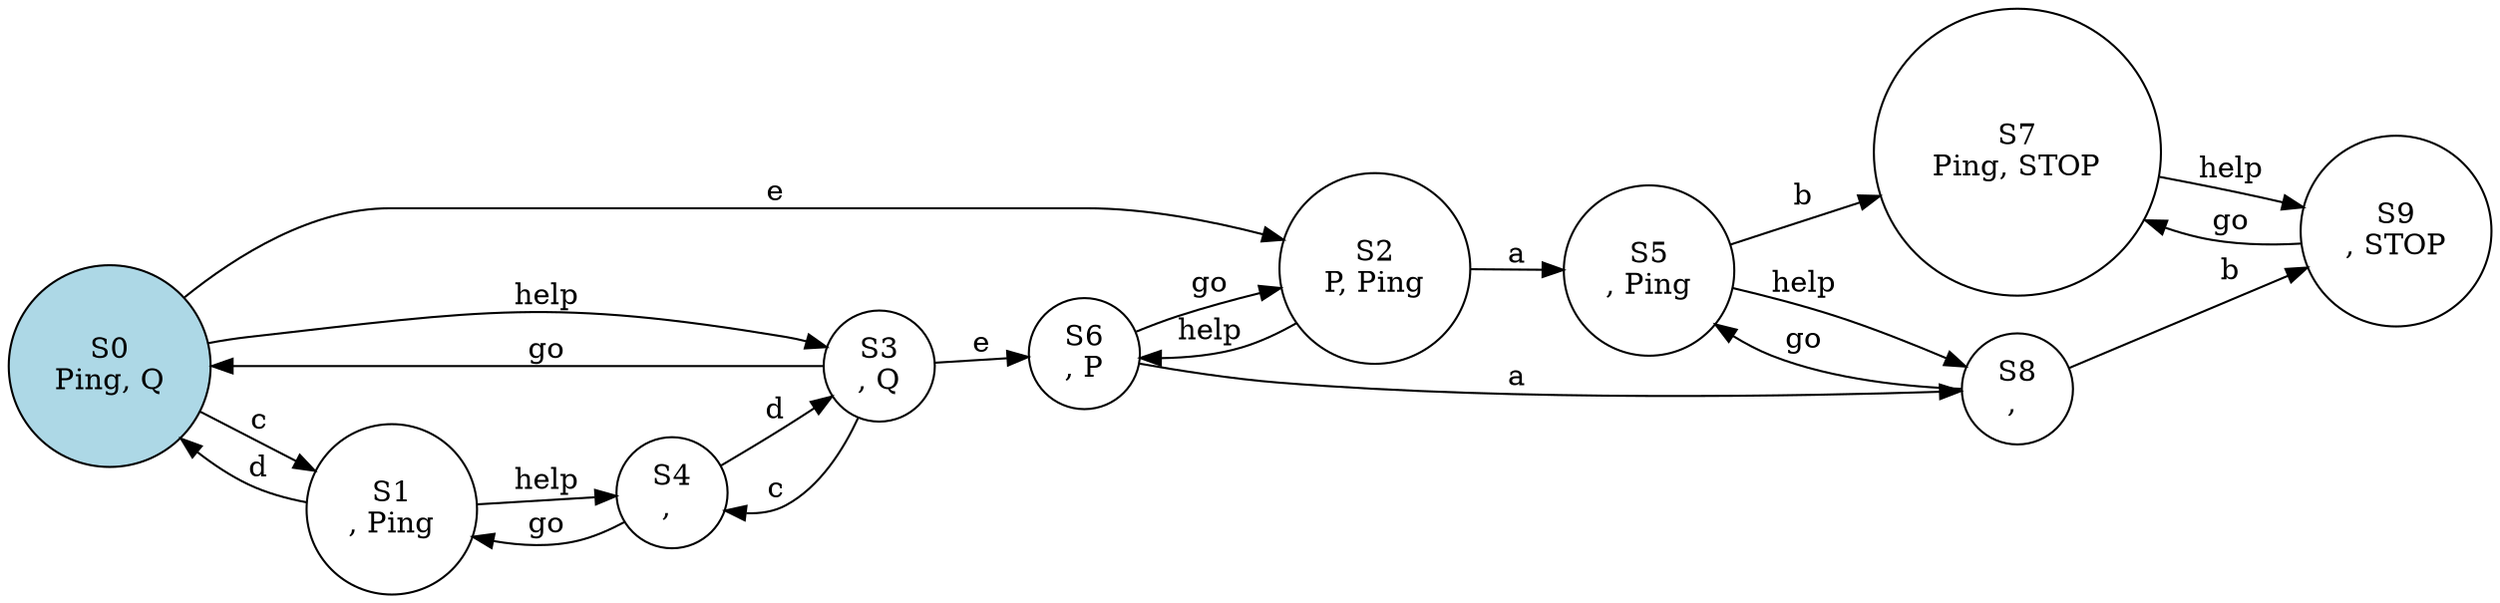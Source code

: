 digraph state_machine {
    rankdir=LR;
    node [shape = circle];
    0 [label="S0\nPing, Q", style=filled, fillcolor=lightblue];
    1 [label="S1\n, Ping"];
    2 [label="S2\nP, Ping"];
    3 [label="S3\n, Q"];
    4 [label="S4\n, "];
    5 [label="S5\n, Ping"];
    6 [label="S6\n, P"];
    7 [label="S7\nPing, STOP"];
    8 [label="S8\n, "];
    9 [label="S9\n, STOP"];
    0 -> 1 [label="c"];
    0 -> 2 [label="e"];
    0 -> 3 [label="help"];
    1 -> 0 [label="d"];
    1 -> 4 [label="help"];
    2 -> 5 [label="a"];
    2 -> 6 [label="help"];
    3 -> 4 [label="c"];
    3 -> 6 [label="e"];
    3 -> 0 [label="go"];
    4 -> 3 [label="d"];
    4 -> 1 [label="go"];
    5 -> 7 [label="b"];
    5 -> 8 [label="help"];
    6 -> 8 [label="a"];
    6 -> 2 [label="go"];
    7 -> 9 [label="help"];
    8 -> 9 [label="b"];
    8 -> 5 [label="go"];
    9 -> 7 [label="go"];
}
